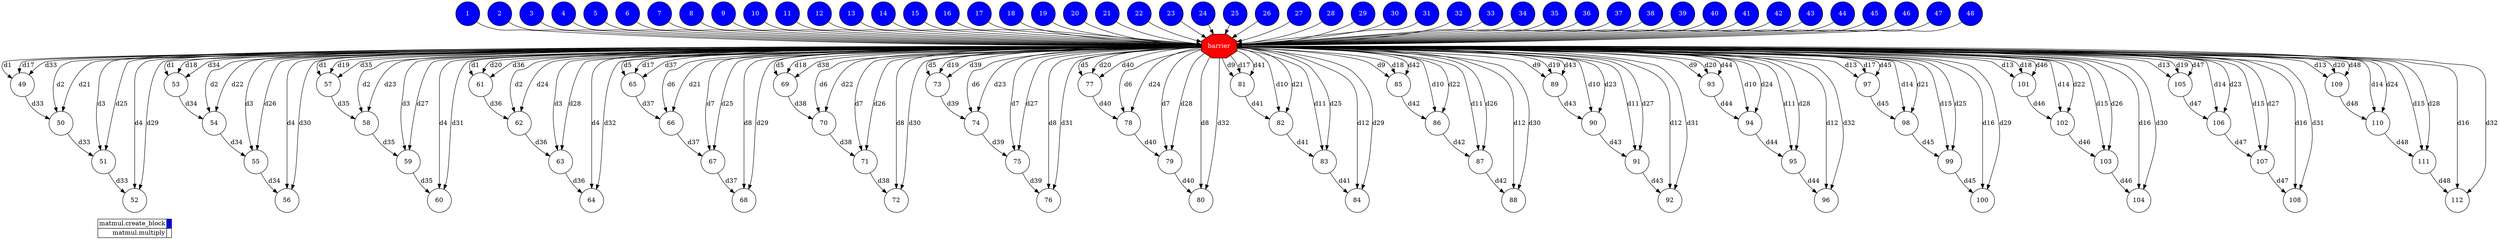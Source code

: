 digraph {
  rankdir=TB;
  labeljust="l";
  subgraph dependence_graph {
    ranksep=0.20;
    node[height=0.75];

1[shape=circle, style=filled fillcolor="#0000ff" fontcolor="#ffffff"];
2[shape=circle, style=filled fillcolor="#0000ff" fontcolor="#ffffff"];
3[shape=circle, style=filled fillcolor="#0000ff" fontcolor="#ffffff"];
4[shape=circle, style=filled fillcolor="#0000ff" fontcolor="#ffffff"];
5[shape=circle, style=filled fillcolor="#0000ff" fontcolor="#ffffff"];
6[shape=circle, style=filled fillcolor="#0000ff" fontcolor="#ffffff"];
7[shape=circle, style=filled fillcolor="#0000ff" fontcolor="#ffffff"];
8[shape=circle, style=filled fillcolor="#0000ff" fontcolor="#ffffff"];
9[shape=circle, style=filled fillcolor="#0000ff" fontcolor="#ffffff"];
10[shape=circle, style=filled fillcolor="#0000ff" fontcolor="#ffffff"];
11[shape=circle, style=filled fillcolor="#0000ff" fontcolor="#ffffff"];
12[shape=circle, style=filled fillcolor="#0000ff" fontcolor="#ffffff"];
13[shape=circle, style=filled fillcolor="#0000ff" fontcolor="#ffffff"];
14[shape=circle, style=filled fillcolor="#0000ff" fontcolor="#ffffff"];
15[shape=circle, style=filled fillcolor="#0000ff" fontcolor="#ffffff"];
16[shape=circle, style=filled fillcolor="#0000ff" fontcolor="#ffffff"];
17[shape=circle, style=filled fillcolor="#0000ff" fontcolor="#ffffff"];
18[shape=circle, style=filled fillcolor="#0000ff" fontcolor="#ffffff"];
19[shape=circle, style=filled fillcolor="#0000ff" fontcolor="#ffffff"];
20[shape=circle, style=filled fillcolor="#0000ff" fontcolor="#ffffff"];
21[shape=circle, style=filled fillcolor="#0000ff" fontcolor="#ffffff"];
22[shape=circle, style=filled fillcolor="#0000ff" fontcolor="#ffffff"];
23[shape=circle, style=filled fillcolor="#0000ff" fontcolor="#ffffff"];
24[shape=circle, style=filled fillcolor="#0000ff" fontcolor="#ffffff"];
25[shape=circle, style=filled fillcolor="#0000ff" fontcolor="#ffffff"];
26[shape=circle, style=filled fillcolor="#0000ff" fontcolor="#ffffff"];
27[shape=circle, style=filled fillcolor="#0000ff" fontcolor="#ffffff"];
28[shape=circle, style=filled fillcolor="#0000ff" fontcolor="#ffffff"];
29[shape=circle, style=filled fillcolor="#0000ff" fontcolor="#ffffff"];
30[shape=circle, style=filled fillcolor="#0000ff" fontcolor="#ffffff"];
31[shape=circle, style=filled fillcolor="#0000ff" fontcolor="#ffffff"];
32[shape=circle, style=filled fillcolor="#0000ff" fontcolor="#ffffff"];
33[shape=circle, style=filled fillcolor="#0000ff" fontcolor="#ffffff"];
34[shape=circle, style=filled fillcolor="#0000ff" fontcolor="#ffffff"];
35[shape=circle, style=filled fillcolor="#0000ff" fontcolor="#ffffff"];
36[shape=circle, style=filled fillcolor="#0000ff" fontcolor="#ffffff"];
37[shape=circle, style=filled fillcolor="#0000ff" fontcolor="#ffffff"];
38[shape=circle, style=filled fillcolor="#0000ff" fontcolor="#ffffff"];
39[shape=circle, style=filled fillcolor="#0000ff" fontcolor="#ffffff"];
40[shape=circle, style=filled fillcolor="#0000ff" fontcolor="#ffffff"];
41[shape=circle, style=filled fillcolor="#0000ff" fontcolor="#ffffff"];
42[shape=circle, style=filled fillcolor="#0000ff" fontcolor="#ffffff"];
43[shape=circle, style=filled fillcolor="#0000ff" fontcolor="#ffffff"];
44[shape=circle, style=filled fillcolor="#0000ff" fontcolor="#ffffff"];
45[shape=circle, style=filled fillcolor="#0000ff" fontcolor="#ffffff"];
46[shape=circle, style=filled fillcolor="#0000ff" fontcolor="#ffffff"];
47[shape=circle, style=filled fillcolor="#0000ff" fontcolor="#ffffff"];
48[shape=circle, style=filled fillcolor="#0000ff" fontcolor="#ffffff"];
Synchro1[label="barrier", shape=octagon, style=filled fillcolor="#ff0000" fontcolor="#FFFFFF"];
30 -> Synchro1;
29 -> Synchro1;
3 -> Synchro1;
47 -> Synchro1;
38 -> Synchro1;
28 -> Synchro1;
45 -> Synchro1;
4 -> Synchro1;
7 -> Synchro1;
44 -> Synchro1;
19 -> Synchro1;
32 -> Synchro1;
26 -> Synchro1;
34 -> Synchro1;
41 -> Synchro1;
27 -> Synchro1;
5 -> Synchro1;
40 -> Synchro1;
33 -> Synchro1;
36 -> Synchro1;
39 -> Synchro1;
13 -> Synchro1;
20 -> Synchro1;
14 -> Synchro1;
8 -> Synchro1;
11 -> Synchro1;
37 -> Synchro1;
17 -> Synchro1;
48 -> Synchro1;
6 -> Synchro1;
46 -> Synchro1;
10 -> Synchro1;
31 -> Synchro1;
9 -> Synchro1;
18 -> Synchro1;
23 -> Synchro1;
15 -> Synchro1;
43 -> Synchro1;
16 -> Synchro1;
35 -> Synchro1;
1 -> Synchro1;
21 -> Synchro1;
2 -> Synchro1;
12 -> Synchro1;
25 -> Synchro1;
22 -> Synchro1;
24 -> Synchro1;
42 -> Synchro1;
49[shape=circle, style=filled fillcolor="#ffffff" fontcolor="#000000"];
Synchro1 -> 49[ label="d1" ];
Synchro1 -> 49[ label="d17" ];
Synchro1 -> 49[ label="d33" ];
50[shape=circle, style=filled fillcolor="#ffffff" fontcolor="#000000"];
Synchro1 -> 50[ label="d2" ];
Synchro1 -> 50[ label="d21" ];
49 -> 50[ label="d33" ];
51[shape=circle, style=filled fillcolor="#ffffff" fontcolor="#000000"];
Synchro1 -> 51[ label="d3" ];
Synchro1 -> 51[ label="d25" ];
50 -> 51[ label="d33" ];
52[shape=circle, style=filled fillcolor="#ffffff" fontcolor="#000000"];
Synchro1 -> 52[ label="d4" ];
Synchro1 -> 52[ label="d29" ];
51 -> 52[ label="d33" ];
53[shape=circle, style=filled fillcolor="#ffffff" fontcolor="#000000"];
Synchro1 -> 53[ label="d1" ];
Synchro1 -> 53[ label="d18" ];
Synchro1 -> 53[ label="d34" ];
54[shape=circle, style=filled fillcolor="#ffffff" fontcolor="#000000"];
Synchro1 -> 54[ label="d2" ];
Synchro1 -> 54[ label="d22" ];
53 -> 54[ label="d34" ];
55[shape=circle, style=filled fillcolor="#ffffff" fontcolor="#000000"];
Synchro1 -> 55[ label="d3" ];
Synchro1 -> 55[ label="d26" ];
54 -> 55[ label="d34" ];
56[shape=circle, style=filled fillcolor="#ffffff" fontcolor="#000000"];
Synchro1 -> 56[ label="d4" ];
Synchro1 -> 56[ label="d30" ];
55 -> 56[ label="d34" ];
57[shape=circle, style=filled fillcolor="#ffffff" fontcolor="#000000"];
Synchro1 -> 57[ label="d1" ];
Synchro1 -> 57[ label="d19" ];
Synchro1 -> 57[ label="d35" ];
58[shape=circle, style=filled fillcolor="#ffffff" fontcolor="#000000"];
Synchro1 -> 58[ label="d2" ];
Synchro1 -> 58[ label="d23" ];
57 -> 58[ label="d35" ];
59[shape=circle, style=filled fillcolor="#ffffff" fontcolor="#000000"];
Synchro1 -> 59[ label="d3" ];
Synchro1 -> 59[ label="d27" ];
58 -> 59[ label="d35" ];
60[shape=circle, style=filled fillcolor="#ffffff" fontcolor="#000000"];
Synchro1 -> 60[ label="d4" ];
Synchro1 -> 60[ label="d31" ];
59 -> 60[ label="d35" ];
61[shape=circle, style=filled fillcolor="#ffffff" fontcolor="#000000"];
Synchro1 -> 61[ label="d1" ];
Synchro1 -> 61[ label="d20" ];
Synchro1 -> 61[ label="d36" ];
62[shape=circle, style=filled fillcolor="#ffffff" fontcolor="#000000"];
Synchro1 -> 62[ label="d2" ];
Synchro1 -> 62[ label="d24" ];
61 -> 62[ label="d36" ];
63[shape=circle, style=filled fillcolor="#ffffff" fontcolor="#000000"];
Synchro1 -> 63[ label="d3" ];
Synchro1 -> 63[ label="d28" ];
62 -> 63[ label="d36" ];
64[shape=circle, style=filled fillcolor="#ffffff" fontcolor="#000000"];
Synchro1 -> 64[ label="d4" ];
Synchro1 -> 64[ label="d32" ];
63 -> 64[ label="d36" ];
65[shape=circle, style=filled fillcolor="#ffffff" fontcolor="#000000"];
Synchro1 -> 65[ label="d5" ];
Synchro1 -> 65[ label="d17" ];
Synchro1 -> 65[ label="d37" ];
66[shape=circle, style=filled fillcolor="#ffffff" fontcolor="#000000"];
Synchro1 -> 66[ label="d6" ];
Synchro1 -> 66[ label="d21" ];
65 -> 66[ label="d37" ];
67[shape=circle, style=filled fillcolor="#ffffff" fontcolor="#000000"];
Synchro1 -> 67[ label="d7" ];
Synchro1 -> 67[ label="d25" ];
66 -> 67[ label="d37" ];
68[shape=circle, style=filled fillcolor="#ffffff" fontcolor="#000000"];
Synchro1 -> 68[ label="d8" ];
Synchro1 -> 68[ label="d29" ];
67 -> 68[ label="d37" ];
69[shape=circle, style=filled fillcolor="#ffffff" fontcolor="#000000"];
Synchro1 -> 69[ label="d5" ];
Synchro1 -> 69[ label="d18" ];
Synchro1 -> 69[ label="d38" ];
70[shape=circle, style=filled fillcolor="#ffffff" fontcolor="#000000"];
Synchro1 -> 70[ label="d6" ];
Synchro1 -> 70[ label="d22" ];
69 -> 70[ label="d38" ];
71[shape=circle, style=filled fillcolor="#ffffff" fontcolor="#000000"];
Synchro1 -> 71[ label="d7" ];
Synchro1 -> 71[ label="d26" ];
70 -> 71[ label="d38" ];
72[shape=circle, style=filled fillcolor="#ffffff" fontcolor="#000000"];
Synchro1 -> 72[ label="d8" ];
Synchro1 -> 72[ label="d30" ];
71 -> 72[ label="d38" ];
73[shape=circle, style=filled fillcolor="#ffffff" fontcolor="#000000"];
Synchro1 -> 73[ label="d5" ];
Synchro1 -> 73[ label="d19" ];
Synchro1 -> 73[ label="d39" ];
74[shape=circle, style=filled fillcolor="#ffffff" fontcolor="#000000"];
Synchro1 -> 74[ label="d6" ];
Synchro1 -> 74[ label="d23" ];
73 -> 74[ label="d39" ];
75[shape=circle, style=filled fillcolor="#ffffff" fontcolor="#000000"];
Synchro1 -> 75[ label="d7" ];
Synchro1 -> 75[ label="d27" ];
74 -> 75[ label="d39" ];
76[shape=circle, style=filled fillcolor="#ffffff" fontcolor="#000000"];
Synchro1 -> 76[ label="d8" ];
Synchro1 -> 76[ label="d31" ];
75 -> 76[ label="d39" ];
77[shape=circle, style=filled fillcolor="#ffffff" fontcolor="#000000"];
Synchro1 -> 77[ label="d5" ];
Synchro1 -> 77[ label="d20" ];
Synchro1 -> 77[ label="d40" ];
78[shape=circle, style=filled fillcolor="#ffffff" fontcolor="#000000"];
Synchro1 -> 78[ label="d6" ];
Synchro1 -> 78[ label="d24" ];
77 -> 78[ label="d40" ];
79[shape=circle, style=filled fillcolor="#ffffff" fontcolor="#000000"];
Synchro1 -> 79[ label="d7" ];
Synchro1 -> 79[ label="d28" ];
78 -> 79[ label="d40" ];
80[shape=circle, style=filled fillcolor="#ffffff" fontcolor="#000000"];
Synchro1 -> 80[ label="d8" ];
Synchro1 -> 80[ label="d32" ];
79 -> 80[ label="d40" ];
81[shape=circle, style=filled fillcolor="#ffffff" fontcolor="#000000"];
Synchro1 -> 81[ label="d9" ];
Synchro1 -> 81[ label="d17" ];
Synchro1 -> 81[ label="d41" ];
82[shape=circle, style=filled fillcolor="#ffffff" fontcolor="#000000"];
Synchro1 -> 82[ label="d10" ];
Synchro1 -> 82[ label="d21" ];
81 -> 82[ label="d41" ];
83[shape=circle, style=filled fillcolor="#ffffff" fontcolor="#000000"];
Synchro1 -> 83[ label="d11" ];
Synchro1 -> 83[ label="d25" ];
82 -> 83[ label="d41" ];
84[shape=circle, style=filled fillcolor="#ffffff" fontcolor="#000000"];
Synchro1 -> 84[ label="d12" ];
Synchro1 -> 84[ label="d29" ];
83 -> 84[ label="d41" ];
85[shape=circle, style=filled fillcolor="#ffffff" fontcolor="#000000"];
Synchro1 -> 85[ label="d9" ];
Synchro1 -> 85[ label="d18" ];
Synchro1 -> 85[ label="d42" ];
86[shape=circle, style=filled fillcolor="#ffffff" fontcolor="#000000"];
Synchro1 -> 86[ label="d10" ];
Synchro1 -> 86[ label="d22" ];
85 -> 86[ label="d42" ];
87[shape=circle, style=filled fillcolor="#ffffff" fontcolor="#000000"];
Synchro1 -> 87[ label="d11" ];
Synchro1 -> 87[ label="d26" ];
86 -> 87[ label="d42" ];
88[shape=circle, style=filled fillcolor="#ffffff" fontcolor="#000000"];
Synchro1 -> 88[ label="d12" ];
Synchro1 -> 88[ label="d30" ];
87 -> 88[ label="d42" ];
89[shape=circle, style=filled fillcolor="#ffffff" fontcolor="#000000"];
Synchro1 -> 89[ label="d9" ];
Synchro1 -> 89[ label="d19" ];
Synchro1 -> 89[ label="d43" ];
90[shape=circle, style=filled fillcolor="#ffffff" fontcolor="#000000"];
Synchro1 -> 90[ label="d10" ];
Synchro1 -> 90[ label="d23" ];
89 -> 90[ label="d43" ];
91[shape=circle, style=filled fillcolor="#ffffff" fontcolor="#000000"];
Synchro1 -> 91[ label="d11" ];
Synchro1 -> 91[ label="d27" ];
90 -> 91[ label="d43" ];
92[shape=circle, style=filled fillcolor="#ffffff" fontcolor="#000000"];
Synchro1 -> 92[ label="d12" ];
Synchro1 -> 92[ label="d31" ];
91 -> 92[ label="d43" ];
93[shape=circle, style=filled fillcolor="#ffffff" fontcolor="#000000"];
Synchro1 -> 93[ label="d9" ];
Synchro1 -> 93[ label="d20" ];
Synchro1 -> 93[ label="d44" ];
94[shape=circle, style=filled fillcolor="#ffffff" fontcolor="#000000"];
Synchro1 -> 94[ label="d10" ];
Synchro1 -> 94[ label="d24" ];
93 -> 94[ label="d44" ];
95[shape=circle, style=filled fillcolor="#ffffff" fontcolor="#000000"];
Synchro1 -> 95[ label="d11" ];
Synchro1 -> 95[ label="d28" ];
94 -> 95[ label="d44" ];
96[shape=circle, style=filled fillcolor="#ffffff" fontcolor="#000000"];
Synchro1 -> 96[ label="d12" ];
Synchro1 -> 96[ label="d32" ];
95 -> 96[ label="d44" ];
97[shape=circle, style=filled fillcolor="#ffffff" fontcolor="#000000"];
Synchro1 -> 97[ label="d13" ];
Synchro1 -> 97[ label="d17" ];
Synchro1 -> 97[ label="d45" ];
98[shape=circle, style=filled fillcolor="#ffffff" fontcolor="#000000"];
Synchro1 -> 98[ label="d14" ];
Synchro1 -> 98[ label="d21" ];
97 -> 98[ label="d45" ];
99[shape=circle, style=filled fillcolor="#ffffff" fontcolor="#000000"];
Synchro1 -> 99[ label="d15" ];
Synchro1 -> 99[ label="d25" ];
98 -> 99[ label="d45" ];
100[shape=circle, style=filled fillcolor="#ffffff" fontcolor="#000000"];
Synchro1 -> 100[ label="d16" ];
Synchro1 -> 100[ label="d29" ];
99 -> 100[ label="d45" ];
101[shape=circle, style=filled fillcolor="#ffffff" fontcolor="#000000"];
Synchro1 -> 101[ label="d13" ];
Synchro1 -> 101[ label="d18" ];
Synchro1 -> 101[ label="d46" ];
102[shape=circle, style=filled fillcolor="#ffffff" fontcolor="#000000"];
Synchro1 -> 102[ label="d14" ];
Synchro1 -> 102[ label="d22" ];
101 -> 102[ label="d46" ];
103[shape=circle, style=filled fillcolor="#ffffff" fontcolor="#000000"];
Synchro1 -> 103[ label="d15" ];
Synchro1 -> 103[ label="d26" ];
102 -> 103[ label="d46" ];
104[shape=circle, style=filled fillcolor="#ffffff" fontcolor="#000000"];
Synchro1 -> 104[ label="d16" ];
Synchro1 -> 104[ label="d30" ];
103 -> 104[ label="d46" ];
105[shape=circle, style=filled fillcolor="#ffffff" fontcolor="#000000"];
Synchro1 -> 105[ label="d13" ];
Synchro1 -> 105[ label="d19" ];
Synchro1 -> 105[ label="d47" ];
106[shape=circle, style=filled fillcolor="#ffffff" fontcolor="#000000"];
Synchro1 -> 106[ label="d14" ];
Synchro1 -> 106[ label="d23" ];
105 -> 106[ label="d47" ];
107[shape=circle, style=filled fillcolor="#ffffff" fontcolor="#000000"];
Synchro1 -> 107[ label="d15" ];
Synchro1 -> 107[ label="d27" ];
106 -> 107[ label="d47" ];
108[shape=circle, style=filled fillcolor="#ffffff" fontcolor="#000000"];
Synchro1 -> 108[ label="d16" ];
Synchro1 -> 108[ label="d31" ];
107 -> 108[ label="d47" ];
109[shape=circle, style=filled fillcolor="#ffffff" fontcolor="#000000"];
Synchro1 -> 109[ label="d13" ];
Synchro1 -> 109[ label="d20" ];
Synchro1 -> 109[ label="d48" ];
110[shape=circle, style=filled fillcolor="#ffffff" fontcolor="#000000"];
Synchro1 -> 110[ label="d14" ];
Synchro1 -> 110[ label="d24" ];
109 -> 110[ label="d48" ];
111[shape=circle, style=filled fillcolor="#ffffff" fontcolor="#000000"];
Synchro1 -> 111[ label="d15" ];
Synchro1 -> 111[ label="d28" ];
110 -> 111[ label="d48" ];
112[shape=circle, style=filled fillcolor="#ffffff" fontcolor="#000000"];
Synchro1 -> 112[ label="d16" ];
Synchro1 -> 112[ label="d32" ];
111 -> 112[ label="d48" ];  }
  subgraph legend {
    rank=sink;
    node [shape=plaintext, height=0.75];
    ranksep=0.20;
    label = "Legend";
    key [label=<
      <table border="0" cellpadding="2" cellspacing="0" cellborder="1">
<tr>
<td align="right">matmul.create_block</td>
<td bgcolor="#0000ff">&nbsp;</td>
</tr>
<tr>
<td align="right">matmul.multiply</td>
<td bgcolor="#ffffff">&nbsp;</td>
</tr>
      </table>
    >]
  }
}
